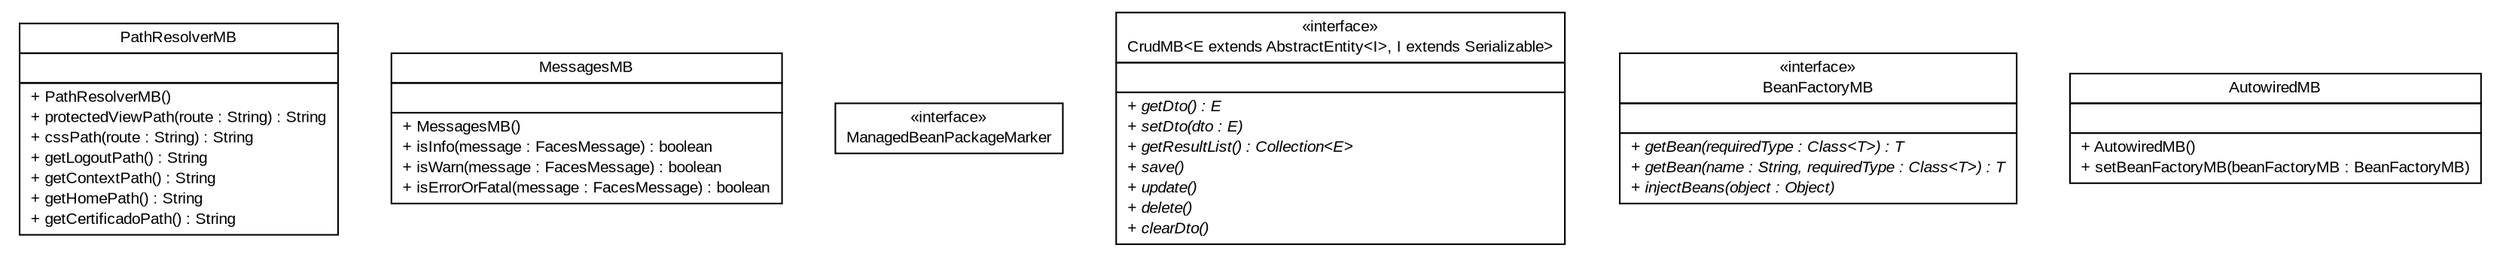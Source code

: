 #!/usr/local/bin/dot
#
# Class diagram 
# Generated by UMLGraph version R5_6 (http://www.umlgraph.org/)
#

digraph G {
	edge [fontname="arial",fontsize=10,labelfontname="arial",labelfontsize=10];
	node [fontname="arial",fontsize=10,shape=plaintext];
	nodesep=0.25;
	ranksep=0.5;
	// br.gov.to.sefaz.presentation.managedbean.PathResolverMB
	c39 [label=<<table title="br.gov.to.sefaz.presentation.managedbean.PathResolverMB" border="0" cellborder="1" cellspacing="0" cellpadding="2" port="p" href="./PathResolverMB.html">
		<tr><td><table border="0" cellspacing="0" cellpadding="1">
<tr><td align="center" balign="center"> PathResolverMB </td></tr>
		</table></td></tr>
		<tr><td><table border="0" cellspacing="0" cellpadding="1">
<tr><td align="left" balign="left">  </td></tr>
		</table></td></tr>
		<tr><td><table border="0" cellspacing="0" cellpadding="1">
<tr><td align="left" balign="left"> + PathResolverMB() </td></tr>
<tr><td align="left" balign="left"> + protectedViewPath(route : String) : String </td></tr>
<tr><td align="left" balign="left"> + cssPath(route : String) : String </td></tr>
<tr><td align="left" balign="left"> + getLogoutPath() : String </td></tr>
<tr><td align="left" balign="left"> + getContextPath() : String </td></tr>
<tr><td align="left" balign="left"> + getHomePath() : String </td></tr>
<tr><td align="left" balign="left"> + getCertificadoPath() : String </td></tr>
		</table></td></tr>
		</table>>, URL="./PathResolverMB.html", fontname="arial", fontcolor="black", fontsize=10.0];
	// br.gov.to.sefaz.presentation.managedbean.MessagesMB
	c40 [label=<<table title="br.gov.to.sefaz.presentation.managedbean.MessagesMB" border="0" cellborder="1" cellspacing="0" cellpadding="2" port="p" href="./MessagesMB.html">
		<tr><td><table border="0" cellspacing="0" cellpadding="1">
<tr><td align="center" balign="center"> MessagesMB </td></tr>
		</table></td></tr>
		<tr><td><table border="0" cellspacing="0" cellpadding="1">
<tr><td align="left" balign="left">  </td></tr>
		</table></td></tr>
		<tr><td><table border="0" cellspacing="0" cellpadding="1">
<tr><td align="left" balign="left"> + MessagesMB() </td></tr>
<tr><td align="left" balign="left"> + isInfo(message : FacesMessage) : boolean </td></tr>
<tr><td align="left" balign="left"> + isWarn(message : FacesMessage) : boolean </td></tr>
<tr><td align="left" balign="left"> + isErrorOrFatal(message : FacesMessage) : boolean </td></tr>
		</table></td></tr>
		</table>>, URL="./MessagesMB.html", fontname="arial", fontcolor="black", fontsize=10.0];
	// br.gov.to.sefaz.presentation.managedbean.ManagedBeanPackageMarker
	c41 [label=<<table title="br.gov.to.sefaz.presentation.managedbean.ManagedBeanPackageMarker" border="0" cellborder="1" cellspacing="0" cellpadding="2" port="p" href="./ManagedBeanPackageMarker.html">
		<tr><td><table border="0" cellspacing="0" cellpadding="1">
<tr><td align="center" balign="center"> &#171;interface&#187; </td></tr>
<tr><td align="center" balign="center"> ManagedBeanPackageMarker </td></tr>
		</table></td></tr>
		</table>>, URL="./ManagedBeanPackageMarker.html", fontname="arial", fontcolor="black", fontsize=10.0];
	// br.gov.to.sefaz.presentation.managedbean.CrudMB<E extends br.gov.to.sefaz.persistence.entity.AbstractEntity<I>, I extends java.io.Serializable>
	c42 [label=<<table title="br.gov.to.sefaz.presentation.managedbean.CrudMB" border="0" cellborder="1" cellspacing="0" cellpadding="2" port="p" href="./CrudMB.html">
		<tr><td><table border="0" cellspacing="0" cellpadding="1">
<tr><td align="center" balign="center"> &#171;interface&#187; </td></tr>
<tr><td align="center" balign="center"> CrudMB&lt;E extends AbstractEntity&lt;I&gt;, I extends Serializable&gt; </td></tr>
		</table></td></tr>
		<tr><td><table border="0" cellspacing="0" cellpadding="1">
<tr><td align="left" balign="left">  </td></tr>
		</table></td></tr>
		<tr><td><table border="0" cellspacing="0" cellpadding="1">
<tr><td align="left" balign="left"><font face="arial italic" point-size="10.0"> + getDto() : E </font></td></tr>
<tr><td align="left" balign="left"><font face="arial italic" point-size="10.0"> + setDto(dto : E) </font></td></tr>
<tr><td align="left" balign="left"><font face="arial italic" point-size="10.0"> + getResultList() : Collection&lt;E&gt; </font></td></tr>
<tr><td align="left" balign="left"><font face="arial italic" point-size="10.0"> + save() </font></td></tr>
<tr><td align="left" balign="left"><font face="arial italic" point-size="10.0"> + update() </font></td></tr>
<tr><td align="left" balign="left"><font face="arial italic" point-size="10.0"> + delete() </font></td></tr>
<tr><td align="left" balign="left"><font face="arial italic" point-size="10.0"> + clearDto() </font></td></tr>
		</table></td></tr>
		</table>>, URL="./CrudMB.html", fontname="arial", fontcolor="black", fontsize=10.0];
	// br.gov.to.sefaz.presentation.managedbean.BeanFactoryMB
	c43 [label=<<table title="br.gov.to.sefaz.presentation.managedbean.BeanFactoryMB" border="0" cellborder="1" cellspacing="0" cellpadding="2" port="p" href="./BeanFactoryMB.html">
		<tr><td><table border="0" cellspacing="0" cellpadding="1">
<tr><td align="center" balign="center"> &#171;interface&#187; </td></tr>
<tr><td align="center" balign="center"> BeanFactoryMB </td></tr>
		</table></td></tr>
		<tr><td><table border="0" cellspacing="0" cellpadding="1">
<tr><td align="left" balign="left">  </td></tr>
		</table></td></tr>
		<tr><td><table border="0" cellspacing="0" cellpadding="1">
<tr><td align="left" balign="left"><font face="arial italic" point-size="10.0"> + getBean(requiredType : Class&lt;T&gt;) : T </font></td></tr>
<tr><td align="left" balign="left"><font face="arial italic" point-size="10.0"> + getBean(name : String, requiredType : Class&lt;T&gt;) : T </font></td></tr>
<tr><td align="left" balign="left"><font face="arial italic" point-size="10.0"> + injectBeans(object : Object) </font></td></tr>
		</table></td></tr>
		</table>>, URL="./BeanFactoryMB.html", fontname="arial", fontcolor="black", fontsize=10.0];
	// br.gov.to.sefaz.presentation.managedbean.AutowiredMB
	c44 [label=<<table title="br.gov.to.sefaz.presentation.managedbean.AutowiredMB" border="0" cellborder="1" cellspacing="0" cellpadding="2" port="p" href="./AutowiredMB.html">
		<tr><td><table border="0" cellspacing="0" cellpadding="1">
<tr><td align="center" balign="center"> AutowiredMB </td></tr>
		</table></td></tr>
		<tr><td><table border="0" cellspacing="0" cellpadding="1">
<tr><td align="left" balign="left">  </td></tr>
		</table></td></tr>
		<tr><td><table border="0" cellspacing="0" cellpadding="1">
<tr><td align="left" balign="left"> + AutowiredMB() </td></tr>
<tr><td align="left" balign="left"> + setBeanFactoryMB(beanFactoryMB : BeanFactoryMB) </td></tr>
		</table></td></tr>
		</table>>, URL="./AutowiredMB.html", fontname="arial", fontcolor="black", fontsize=10.0];
}

